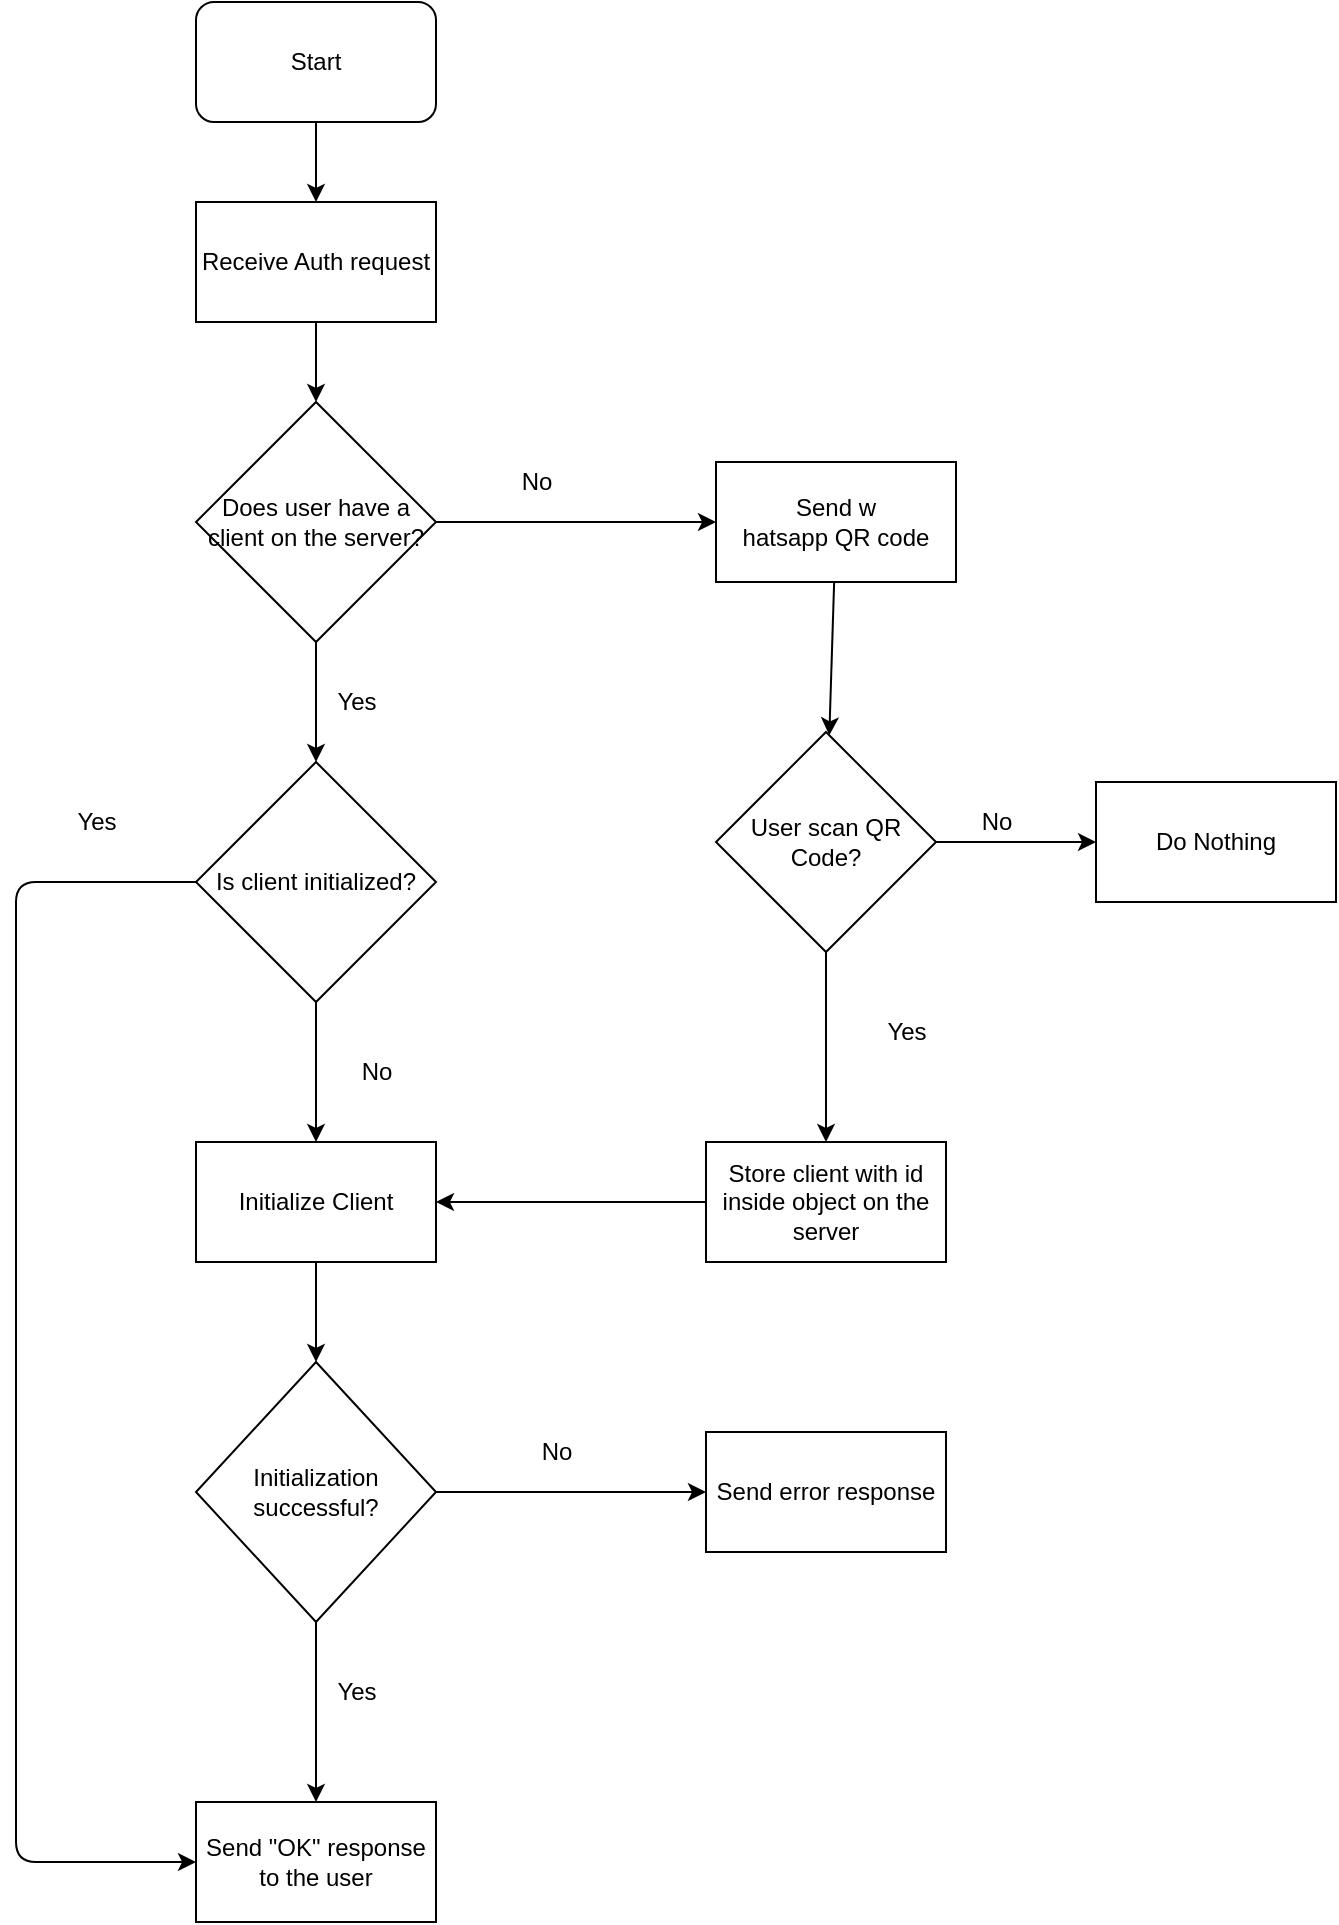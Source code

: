 <mxfile>
    <diagram id="jTFRK-bFNJTvvd0git7X" name="Page-1">
        <mxGraphModel dx="908" dy="440" grid="1" gridSize="10" guides="1" tooltips="1" connect="1" arrows="1" fold="1" page="1" pageScale="1" pageWidth="850" pageHeight="1100" math="0" shadow="0">
            <root>
                <mxCell id="0"/>
                <mxCell id="1" parent="0"/>
                <mxCell id="6" style="edgeStyle=none;html=1;entryX=0.5;entryY=0;entryDx=0;entryDy=0;" parent="1" source="2" target="5" edge="1">
                    <mxGeometry relative="1" as="geometry"/>
                </mxCell>
                <mxCell id="2" value="Start" style="rounded=1;whiteSpace=wrap;html=1;" parent="1" vertex="1">
                    <mxGeometry x="150" y="10" width="120" height="60" as="geometry"/>
                </mxCell>
                <mxCell id="8" style="edgeStyle=none;html=1;entryX=0.5;entryY=0;entryDx=0;entryDy=0;" parent="1" source="5" target="7" edge="1">
                    <mxGeometry relative="1" as="geometry"/>
                </mxCell>
                <mxCell id="5" value="Receive Auth request" style="rounded=0;whiteSpace=wrap;html=1;" parent="1" vertex="1">
                    <mxGeometry x="150" y="110" width="120" height="60" as="geometry"/>
                </mxCell>
                <mxCell id="13" style="edgeStyle=none;html=1;" parent="1" source="7" target="12" edge="1">
                    <mxGeometry relative="1" as="geometry"/>
                </mxCell>
                <mxCell id="36" style="edgeStyle=none;html=1;entryX=0.5;entryY=0;entryDx=0;entryDy=0;" parent="1" source="7" target="43" edge="1">
                    <mxGeometry relative="1" as="geometry">
                        <mxPoint x="210" y="400" as="targetPoint"/>
                    </mxGeometry>
                </mxCell>
                <mxCell id="7" value="Does user have a client on the server?" style="rhombus;whiteSpace=wrap;html=1;" parent="1" vertex="1">
                    <mxGeometry x="150" y="210" width="120" height="120" as="geometry"/>
                </mxCell>
                <mxCell id="20" value="" style="edgeStyle=none;html=1;" parent="1" source="9" target="19" edge="1">
                    <mxGeometry relative="1" as="geometry"/>
                </mxCell>
                <mxCell id="9" value="Initialize Client" style="rounded=0;whiteSpace=wrap;html=1;" parent="1" vertex="1">
                    <mxGeometry x="150" y="580" width="120" height="60" as="geometry"/>
                </mxCell>
                <mxCell id="11" value="Yes" style="text;html=1;align=center;verticalAlign=middle;resizable=0;points=[];autosize=1;strokeColor=none;fillColor=none;" parent="1" vertex="1">
                    <mxGeometry x="210" y="345" width="40" height="30" as="geometry"/>
                </mxCell>
                <mxCell id="28" style="edgeStyle=none;html=1;" parent="1" source="12" target="27" edge="1">
                    <mxGeometry relative="1" as="geometry"/>
                </mxCell>
                <mxCell id="12" value="Send w&lt;br&gt;hatsapp QR code" style="whiteSpace=wrap;html=1;" parent="1" vertex="1">
                    <mxGeometry x="410" y="240" width="120" height="60" as="geometry"/>
                </mxCell>
                <mxCell id="14" value="Send &quot;OK&quot; response to the user" style="whiteSpace=wrap;html=1;rounded=0;" parent="1" vertex="1">
                    <mxGeometry x="150" y="910" width="120" height="60" as="geometry"/>
                </mxCell>
                <mxCell id="21" style="edgeStyle=none;html=1;" parent="1" source="19" edge="1">
                    <mxGeometry relative="1" as="geometry">
                        <mxPoint x="210" y="910" as="targetPoint"/>
                    </mxGeometry>
                </mxCell>
                <mxCell id="25" value="" style="edgeStyle=none;html=1;entryX=0;entryY=0.5;entryDx=0;entryDy=0;exitX=1;exitY=0.5;exitDx=0;exitDy=0;" parent="1" source="19" target="24" edge="1">
                    <mxGeometry relative="1" as="geometry">
                        <mxPoint x="310" y="750" as="targetPoint"/>
                    </mxGeometry>
                </mxCell>
                <mxCell id="19" value="Initialization successful?" style="rhombus;whiteSpace=wrap;html=1;rounded=0;" parent="1" vertex="1">
                    <mxGeometry x="150" y="690" width="120" height="130" as="geometry"/>
                </mxCell>
                <mxCell id="23" value="Yes" style="text;html=1;align=center;verticalAlign=middle;resizable=0;points=[];autosize=1;strokeColor=none;fillColor=none;" parent="1" vertex="1">
                    <mxGeometry x="210" y="840" width="40" height="30" as="geometry"/>
                </mxCell>
                <mxCell id="24" value="Send error response" style="whiteSpace=wrap;html=1;rounded=0;" parent="1" vertex="1">
                    <mxGeometry x="405" y="725" width="120" height="60" as="geometry"/>
                </mxCell>
                <mxCell id="26" value="No" style="text;html=1;align=center;verticalAlign=middle;resizable=0;points=[];autosize=1;strokeColor=none;fillColor=none;" parent="1" vertex="1">
                    <mxGeometry x="310" y="720" width="40" height="30" as="geometry"/>
                </mxCell>
                <mxCell id="33" style="edgeStyle=none;html=1;" parent="1" source="27" target="32" edge="1">
                    <mxGeometry relative="1" as="geometry"/>
                </mxCell>
                <mxCell id="37" style="edgeStyle=none;html=1;entryX=0.5;entryY=0;entryDx=0;entryDy=0;" parent="1" source="27" target="35" edge="1">
                    <mxGeometry relative="1" as="geometry"/>
                </mxCell>
                <mxCell id="27" value="User scan QR Code?" style="rhombus;whiteSpace=wrap;html=1;" parent="1" vertex="1">
                    <mxGeometry x="410" y="375" width="110" height="110" as="geometry"/>
                </mxCell>
                <mxCell id="30" value="No" style="text;html=1;align=center;verticalAlign=middle;resizable=0;points=[];autosize=1;strokeColor=none;fillColor=none;" parent="1" vertex="1">
                    <mxGeometry x="300" y="235" width="40" height="30" as="geometry"/>
                </mxCell>
                <mxCell id="31" value="Yes" style="text;html=1;align=center;verticalAlign=middle;resizable=0;points=[];autosize=1;strokeColor=none;fillColor=none;" parent="1" vertex="1">
                    <mxGeometry x="485" y="510" width="40" height="30" as="geometry"/>
                </mxCell>
                <mxCell id="32" value="Do Nothing" style="whiteSpace=wrap;html=1;" parent="1" vertex="1">
                    <mxGeometry x="600" y="400" width="120" height="60" as="geometry"/>
                </mxCell>
                <mxCell id="34" value="No" style="text;html=1;align=center;verticalAlign=middle;resizable=0;points=[];autosize=1;strokeColor=none;fillColor=none;" parent="1" vertex="1">
                    <mxGeometry x="530" y="405" width="40" height="30" as="geometry"/>
                </mxCell>
                <mxCell id="39" style="edgeStyle=none;html=1;" parent="1" target="9" edge="1">
                    <mxGeometry relative="1" as="geometry">
                        <mxPoint x="210" y="510" as="sourcePoint"/>
                    </mxGeometry>
                </mxCell>
                <mxCell id="44" style="edgeStyle=none;html=1;entryX=1;entryY=0.5;entryDx=0;entryDy=0;" edge="1" parent="1" source="35" target="9">
                    <mxGeometry relative="1" as="geometry"/>
                </mxCell>
                <mxCell id="35" value="Store client with id inside object on the server" style="whiteSpace=wrap;html=1;" parent="1" vertex="1">
                    <mxGeometry x="405" y="580" width="120" height="60" as="geometry"/>
                </mxCell>
                <mxCell id="42" value="No" style="text;html=1;align=center;verticalAlign=middle;resizable=0;points=[];autosize=1;strokeColor=none;fillColor=none;" vertex="1" parent="1">
                    <mxGeometry x="220" y="530" width="40" height="30" as="geometry"/>
                </mxCell>
                <mxCell id="45" style="edgeStyle=none;html=1;entryX=0;entryY=0.5;entryDx=0;entryDy=0;" edge="1" parent="1" source="43" target="14">
                    <mxGeometry relative="1" as="geometry">
                        <mxPoint x="60" y="940" as="targetPoint"/>
                        <Array as="points">
                            <mxPoint x="60" y="450"/>
                            <mxPoint x="60" y="940"/>
                        </Array>
                    </mxGeometry>
                </mxCell>
                <mxCell id="43" value="Is client initialized?" style="rhombus;whiteSpace=wrap;html=1;" vertex="1" parent="1">
                    <mxGeometry x="150" y="390" width="120" height="120" as="geometry"/>
                </mxCell>
                <mxCell id="46" value="Yes" style="text;html=1;align=center;verticalAlign=middle;resizable=0;points=[];autosize=1;strokeColor=none;fillColor=none;" vertex="1" parent="1">
                    <mxGeometry x="80" y="405" width="40" height="30" as="geometry"/>
                </mxCell>
            </root>
        </mxGraphModel>
    </diagram>
</mxfile>